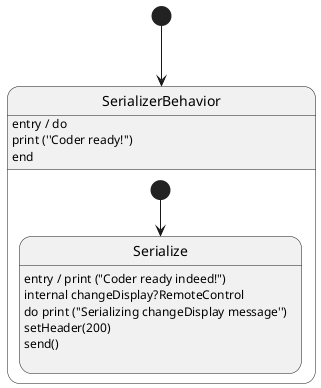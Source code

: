 @startuml
[*] --> SerializerBehavior
state SerializerBehavior{
state Serialize{
	Serialize : entry / print ("Coder ready indeed!")

	Serialize : internal changeDisplay?RemoteControl\ndo print (''Serializing changeDisplay message'')\nsetHeader(200)\nsend()\n
}
[*] --> Serialize
	SerializerBehavior : entry / do\nprint (''Coder ready!'')\nend
}
@enduml
